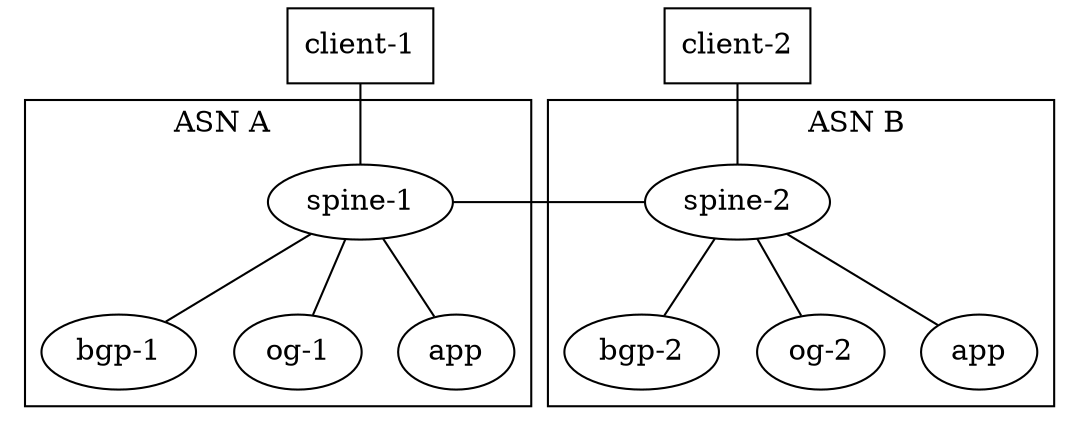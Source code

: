 graph {

  newrank=true // to allow ranking of nodes in different clusters

  subgraph cluster_2 {
    label="ASN A            ";
    "spine-1" -- "bgp-1"  
    "spine-1" -- "og-1"
    "spine-1" -- "app-1"
    "app-1" [label="app"];
  }

  subgraph cluster_3 {
    label = "            ASN B";
    "spine-2" -- "bgp-2" 
    "spine-2" -- "og-2" 
    "spine-2" -- "app-2"
    "app-2" [label="app"];
  }

  "client-1" [shape=box];
  "client-2" [shape=box];

  "client-1" -- "spine-1";
  "client-2" -- "spine-2";

  {rank=same; "spine-1" -- "spine-2"}
}
